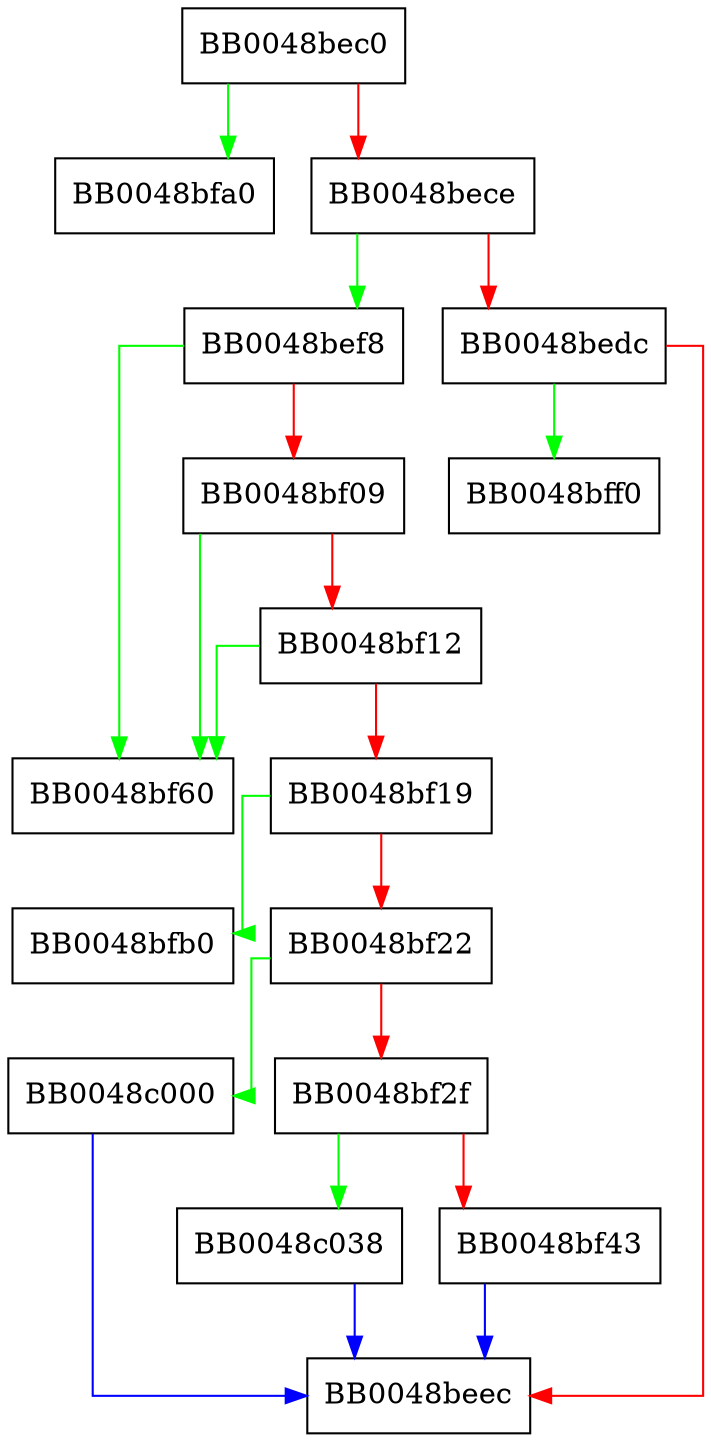 digraph SSL_key_update {
  node [shape="box"];
  graph [splines=ortho];
  BB0048bec0 -> BB0048bfa0 [color="green"];
  BB0048bec0 -> BB0048bece [color="red"];
  BB0048bece -> BB0048bef8 [color="green"];
  BB0048bece -> BB0048bedc [color="red"];
  BB0048bedc -> BB0048bff0 [color="green"];
  BB0048bedc -> BB0048beec [color="red"];
  BB0048bef8 -> BB0048bf60 [color="green"];
  BB0048bef8 -> BB0048bf09 [color="red"];
  BB0048bf09 -> BB0048bf60 [color="green"];
  BB0048bf09 -> BB0048bf12 [color="red"];
  BB0048bf12 -> BB0048bf60 [color="green"];
  BB0048bf12 -> BB0048bf19 [color="red"];
  BB0048bf19 -> BB0048bfb0 [color="green"];
  BB0048bf19 -> BB0048bf22 [color="red"];
  BB0048bf22 -> BB0048c000 [color="green"];
  BB0048bf22 -> BB0048bf2f [color="red"];
  BB0048bf2f -> BB0048c038 [color="green"];
  BB0048bf2f -> BB0048bf43 [color="red"];
  BB0048bf43 -> BB0048beec [color="blue"];
  BB0048c000 -> BB0048beec [color="blue"];
  BB0048c038 -> BB0048beec [color="blue"];
}